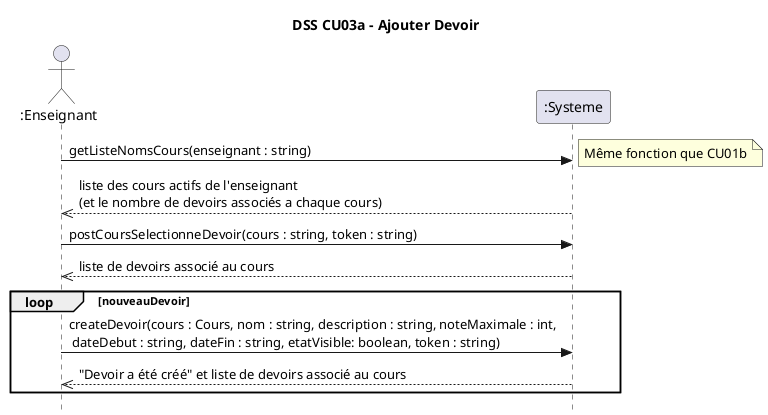 @startuml DSS
skinparam style strictuml
hide empty members
title DSS CU03a - Ajouter Devoir

actor ":Enseignant" as e
participant ":Systeme" as s

e -> s : getListeNomsCours(enseignant : string)
note right : Même fonction que CU01b
e <<-- s : liste des cours actifs de l'enseignant\n(et le nombre de devoirs associés a chaque cours)
e -> s : postCoursSelectionneDevoir(cours : string, token : string)
e <<-- s : liste de devoirs associé au cours
loop nouveauDevoir
e -> s : createDevoir(cours : Cours, nom : string, description : string, noteMaximale : int,\n dateDebut : string, dateFin : string, etatVisible: boolean, token : string)
e <<-- s : "Devoir a été créé" et liste de devoirs associé au cours
end loop
@enduml